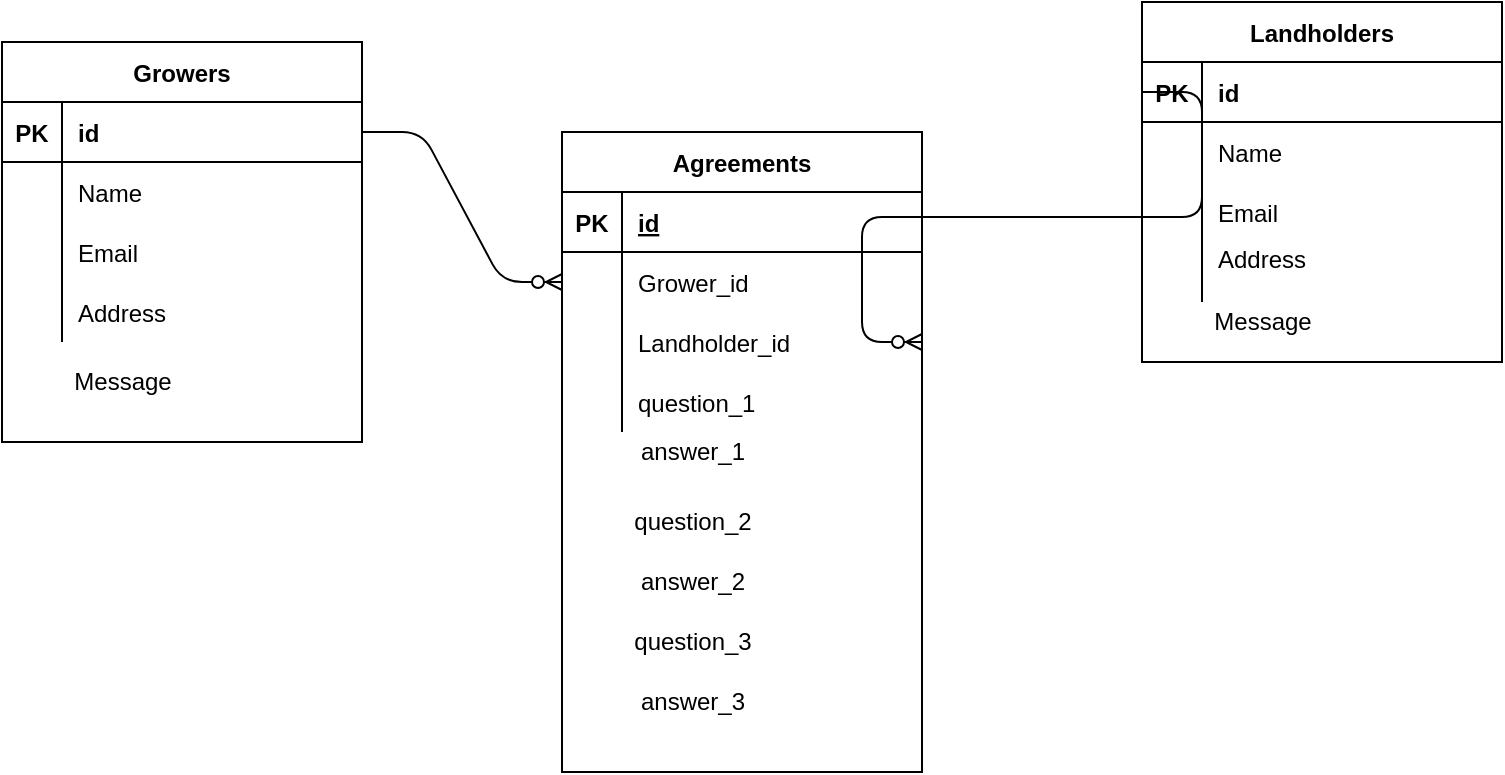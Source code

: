 <mxfile version="13.8.0" type="github">
  <diagram id="qdNgiBCMRz31LOrhPPLP" name="Page-1">
    <mxGraphModel dx="782" dy="469" grid="1" gridSize="10" guides="1" tooltips="1" connect="1" arrows="1" fold="1" page="1" pageScale="1" pageWidth="850" pageHeight="1100" math="0" shadow="0">
      <root>
        <mxCell id="0" />
        <mxCell id="1" parent="0" />
        <mxCell id="hEXWpXsc2f7pSJOhuXss-27" value="Message" style="text;html=1;align=center;verticalAlign=middle;resizable=0;points=[];autosize=1;" parent="1" vertex="1">
          <mxGeometry x="670" y="190" width="60" height="20" as="geometry" />
        </mxCell>
        <mxCell id="hEXWpXsc2f7pSJOhuXss-28" value="Message" style="text;html=1;align=center;verticalAlign=middle;resizable=0;points=[];autosize=1;" parent="1" vertex="1">
          <mxGeometry x="100" y="220" width="60" height="20" as="geometry" />
        </mxCell>
        <mxCell id="hEXWpXsc2f7pSJOhuXss-1" value="Landholders" style="shape=table;startSize=30;container=1;collapsible=1;childLayout=tableLayout;fixedRows=1;rowLines=0;fontStyle=1;align=center;resizeLast=1;" parent="1" vertex="1">
          <mxGeometry x="640" y="40" width="180" height="180" as="geometry" />
        </mxCell>
        <mxCell id="hEXWpXsc2f7pSJOhuXss-2" value="" style="shape=partialRectangle;collapsible=0;dropTarget=0;pointerEvents=0;fillColor=none;top=0;left=0;bottom=1;right=0;points=[[0,0.5],[1,0.5]];portConstraint=eastwest;" parent="hEXWpXsc2f7pSJOhuXss-1" vertex="1">
          <mxGeometry y="30" width="180" height="30" as="geometry" />
        </mxCell>
        <mxCell id="hEXWpXsc2f7pSJOhuXss-3" value="PK" style="shape=partialRectangle;connectable=0;fillColor=none;top=0;left=0;bottom=0;right=0;fontStyle=1;overflow=hidden;" parent="hEXWpXsc2f7pSJOhuXss-2" vertex="1">
          <mxGeometry width="30" height="30" as="geometry" />
        </mxCell>
        <mxCell id="hEXWpXsc2f7pSJOhuXss-4" value="id" style="shape=partialRectangle;connectable=0;fillColor=none;top=0;left=0;bottom=0;right=0;align=left;spacingLeft=6;fontStyle=1;overflow=hidden;" parent="hEXWpXsc2f7pSJOhuXss-2" vertex="1">
          <mxGeometry x="30" width="150" height="30" as="geometry" />
        </mxCell>
        <mxCell id="hEXWpXsc2f7pSJOhuXss-5" value="" style="shape=partialRectangle;collapsible=0;dropTarget=0;pointerEvents=0;fillColor=none;top=0;left=0;bottom=0;right=0;points=[[0,0.5],[1,0.5]];portConstraint=eastwest;" parent="hEXWpXsc2f7pSJOhuXss-1" vertex="1">
          <mxGeometry y="60" width="180" height="30" as="geometry" />
        </mxCell>
        <mxCell id="hEXWpXsc2f7pSJOhuXss-6" value="" style="shape=partialRectangle;connectable=0;fillColor=none;top=0;left=0;bottom=0;right=0;editable=1;overflow=hidden;" parent="hEXWpXsc2f7pSJOhuXss-5" vertex="1">
          <mxGeometry width="30" height="30" as="geometry" />
        </mxCell>
        <mxCell id="hEXWpXsc2f7pSJOhuXss-7" value="Name" style="shape=partialRectangle;connectable=0;fillColor=none;top=0;left=0;bottom=0;right=0;align=left;spacingLeft=6;overflow=hidden;" parent="hEXWpXsc2f7pSJOhuXss-5" vertex="1">
          <mxGeometry x="30" width="150" height="30" as="geometry" />
        </mxCell>
        <mxCell id="hEXWpXsc2f7pSJOhuXss-8" value="" style="shape=partialRectangle;collapsible=0;dropTarget=0;pointerEvents=0;fillColor=none;top=0;left=0;bottom=0;right=0;points=[[0,0.5],[1,0.5]];portConstraint=eastwest;" parent="hEXWpXsc2f7pSJOhuXss-1" vertex="1">
          <mxGeometry y="90" width="180" height="30" as="geometry" />
        </mxCell>
        <mxCell id="hEXWpXsc2f7pSJOhuXss-9" value="" style="shape=partialRectangle;connectable=0;fillColor=none;top=0;left=0;bottom=0;right=0;editable=1;overflow=hidden;" parent="hEXWpXsc2f7pSJOhuXss-8" vertex="1">
          <mxGeometry width="30" height="30" as="geometry" />
        </mxCell>
        <mxCell id="hEXWpXsc2f7pSJOhuXss-10" value="Email" style="shape=partialRectangle;connectable=0;fillColor=none;top=0;left=0;bottom=0;right=0;align=left;spacingLeft=6;overflow=hidden;" parent="hEXWpXsc2f7pSJOhuXss-8" vertex="1">
          <mxGeometry x="30" width="150" height="30" as="geometry" />
        </mxCell>
        <mxCell id="hEXWpXsc2f7pSJOhuXss-11" value="" style="shape=partialRectangle;collapsible=0;dropTarget=0;pointerEvents=0;fillColor=none;top=0;left=0;bottom=0;right=0;points=[[0,0.5],[1,0.5]];portConstraint=eastwest;" parent="hEXWpXsc2f7pSJOhuXss-1" vertex="1">
          <mxGeometry y="120" width="180" height="30" as="geometry" />
        </mxCell>
        <mxCell id="hEXWpXsc2f7pSJOhuXss-12" value="" style="shape=partialRectangle;connectable=0;fillColor=none;top=0;left=0;bottom=0;right=0;editable=1;overflow=hidden;" parent="hEXWpXsc2f7pSJOhuXss-11" vertex="1">
          <mxGeometry width="30" height="30" as="geometry" />
        </mxCell>
        <mxCell id="hEXWpXsc2f7pSJOhuXss-13" value="Address&#xa;" style="shape=partialRectangle;connectable=0;fillColor=none;top=0;left=0;bottom=0;right=0;align=left;spacingLeft=6;overflow=hidden;" parent="hEXWpXsc2f7pSJOhuXss-11" vertex="1">
          <mxGeometry x="30" width="150" height="30" as="geometry" />
        </mxCell>
        <mxCell id="hEXWpXsc2f7pSJOhuXss-14" value="Growers" style="shape=table;startSize=30;container=1;collapsible=1;childLayout=tableLayout;fixedRows=1;rowLines=0;fontStyle=1;align=center;resizeLast=1;" parent="1" vertex="1">
          <mxGeometry x="70" y="60" width="180" height="200" as="geometry" />
        </mxCell>
        <mxCell id="hEXWpXsc2f7pSJOhuXss-15" value="" style="shape=partialRectangle;collapsible=0;dropTarget=0;pointerEvents=0;fillColor=none;top=0;left=0;bottom=1;right=0;points=[[0,0.5],[1,0.5]];portConstraint=eastwest;" parent="hEXWpXsc2f7pSJOhuXss-14" vertex="1">
          <mxGeometry y="30" width="180" height="30" as="geometry" />
        </mxCell>
        <mxCell id="hEXWpXsc2f7pSJOhuXss-16" value="PK" style="shape=partialRectangle;connectable=0;fillColor=none;top=0;left=0;bottom=0;right=0;fontStyle=1;overflow=hidden;" parent="hEXWpXsc2f7pSJOhuXss-15" vertex="1">
          <mxGeometry width="30" height="30" as="geometry" />
        </mxCell>
        <mxCell id="hEXWpXsc2f7pSJOhuXss-17" value="id" style="shape=partialRectangle;connectable=0;fillColor=none;top=0;left=0;bottom=0;right=0;align=left;spacingLeft=6;fontStyle=1;overflow=hidden;" parent="hEXWpXsc2f7pSJOhuXss-15" vertex="1">
          <mxGeometry x="30" width="150" height="30" as="geometry" />
        </mxCell>
        <mxCell id="hEXWpXsc2f7pSJOhuXss-18" value="" style="shape=partialRectangle;collapsible=0;dropTarget=0;pointerEvents=0;fillColor=none;top=0;left=0;bottom=0;right=0;points=[[0,0.5],[1,0.5]];portConstraint=eastwest;" parent="hEXWpXsc2f7pSJOhuXss-14" vertex="1">
          <mxGeometry y="60" width="180" height="30" as="geometry" />
        </mxCell>
        <mxCell id="hEXWpXsc2f7pSJOhuXss-19" value="" style="shape=partialRectangle;connectable=0;fillColor=none;top=0;left=0;bottom=0;right=0;editable=1;overflow=hidden;" parent="hEXWpXsc2f7pSJOhuXss-18" vertex="1">
          <mxGeometry width="30" height="30" as="geometry" />
        </mxCell>
        <mxCell id="hEXWpXsc2f7pSJOhuXss-20" value="Name" style="shape=partialRectangle;connectable=0;fillColor=none;top=0;left=0;bottom=0;right=0;align=left;spacingLeft=6;overflow=hidden;" parent="hEXWpXsc2f7pSJOhuXss-18" vertex="1">
          <mxGeometry x="30" width="150" height="30" as="geometry" />
        </mxCell>
        <mxCell id="hEXWpXsc2f7pSJOhuXss-21" value="" style="shape=partialRectangle;collapsible=0;dropTarget=0;pointerEvents=0;fillColor=none;top=0;left=0;bottom=0;right=0;points=[[0,0.5],[1,0.5]];portConstraint=eastwest;" parent="hEXWpXsc2f7pSJOhuXss-14" vertex="1">
          <mxGeometry y="90" width="180" height="30" as="geometry" />
        </mxCell>
        <mxCell id="hEXWpXsc2f7pSJOhuXss-22" value="" style="shape=partialRectangle;connectable=0;fillColor=none;top=0;left=0;bottom=0;right=0;editable=1;overflow=hidden;" parent="hEXWpXsc2f7pSJOhuXss-21" vertex="1">
          <mxGeometry width="30" height="30" as="geometry" />
        </mxCell>
        <mxCell id="hEXWpXsc2f7pSJOhuXss-23" value="Email" style="shape=partialRectangle;connectable=0;fillColor=none;top=0;left=0;bottom=0;right=0;align=left;spacingLeft=6;overflow=hidden;" parent="hEXWpXsc2f7pSJOhuXss-21" vertex="1">
          <mxGeometry x="30" width="150" height="30" as="geometry" />
        </mxCell>
        <mxCell id="hEXWpXsc2f7pSJOhuXss-24" value="" style="shape=partialRectangle;collapsible=0;dropTarget=0;pointerEvents=0;fillColor=none;top=0;left=0;bottom=0;right=0;points=[[0,0.5],[1,0.5]];portConstraint=eastwest;" parent="hEXWpXsc2f7pSJOhuXss-14" vertex="1">
          <mxGeometry y="120" width="180" height="30" as="geometry" />
        </mxCell>
        <mxCell id="hEXWpXsc2f7pSJOhuXss-25" value="" style="shape=partialRectangle;connectable=0;fillColor=none;top=0;left=0;bottom=0;right=0;editable=1;overflow=hidden;" parent="hEXWpXsc2f7pSJOhuXss-24" vertex="1">
          <mxGeometry width="30" height="30" as="geometry" />
        </mxCell>
        <mxCell id="hEXWpXsc2f7pSJOhuXss-26" value="Address" style="shape=partialRectangle;connectable=0;fillColor=none;top=0;left=0;bottom=0;right=0;align=left;spacingLeft=6;overflow=hidden;" parent="hEXWpXsc2f7pSJOhuXss-24" vertex="1">
          <mxGeometry x="30" width="150" height="30" as="geometry" />
        </mxCell>
        <mxCell id="hEXWpXsc2f7pSJOhuXss-63" value="answer_1" style="text;html=1;align=center;verticalAlign=middle;resizable=0;points=[];autosize=1;" parent="1" vertex="1">
          <mxGeometry x="380" y="255" width="70" height="20" as="geometry" />
        </mxCell>
        <mxCell id="hEXWpXsc2f7pSJOhuXss-77" value="question_2" style="text;html=1;align=center;verticalAlign=middle;resizable=0;points=[];autosize=1;" parent="1" vertex="1">
          <mxGeometry x="380" y="290" width="70" height="20" as="geometry" />
        </mxCell>
        <mxCell id="hEXWpXsc2f7pSJOhuXss-78" value="answer_2" style="text;html=1;align=center;verticalAlign=middle;resizable=0;points=[];autosize=1;" parent="1" vertex="1">
          <mxGeometry x="380" y="320" width="70" height="20" as="geometry" />
        </mxCell>
        <mxCell id="hEXWpXsc2f7pSJOhuXss-79" value="question_3" style="text;html=1;align=center;verticalAlign=middle;resizable=0;points=[];autosize=1;" parent="1" vertex="1">
          <mxGeometry x="380" y="350" width="70" height="20" as="geometry" />
        </mxCell>
        <mxCell id="hEXWpXsc2f7pSJOhuXss-80" value="answer_3" style="text;html=1;align=center;verticalAlign=middle;resizable=0;points=[];autosize=1;" parent="1" vertex="1">
          <mxGeometry x="380" y="380" width="70" height="20" as="geometry" />
        </mxCell>
        <mxCell id="hEXWpXsc2f7pSJOhuXss-81" value="" style="edgeStyle=entityRelationEdgeStyle;fontSize=12;html=1;endArrow=ERzeroToMany;endFill=1;exitX=1;exitY=0.5;exitDx=0;exitDy=0;" parent="1" source="hEXWpXsc2f7pSJOhuXss-15" edge="1">
          <mxGeometry width="100" height="100" relative="1" as="geometry">
            <mxPoint x="250" y="280" as="sourcePoint" />
            <mxPoint x="350" y="180" as="targetPoint" />
          </mxGeometry>
        </mxCell>
        <mxCell id="hEXWpXsc2f7pSJOhuXss-35" value="Agreements" style="shape=table;startSize=30;container=1;collapsible=1;childLayout=tableLayout;fixedRows=1;rowLines=0;fontStyle=1;align=center;resizeLast=1;" parent="1" vertex="1">
          <mxGeometry x="350" y="105" width="180" height="320" as="geometry" />
        </mxCell>
        <mxCell id="hEXWpXsc2f7pSJOhuXss-36" value="" style="shape=partialRectangle;collapsible=0;dropTarget=0;pointerEvents=0;fillColor=none;top=0;left=0;bottom=1;right=0;points=[[0,0.5],[1,0.5]];portConstraint=eastwest;" parent="hEXWpXsc2f7pSJOhuXss-35" vertex="1">
          <mxGeometry y="30" width="180" height="30" as="geometry" />
        </mxCell>
        <mxCell id="hEXWpXsc2f7pSJOhuXss-37" value="PK" style="shape=partialRectangle;connectable=0;fillColor=none;top=0;left=0;bottom=0;right=0;fontStyle=1;overflow=hidden;" parent="hEXWpXsc2f7pSJOhuXss-36" vertex="1">
          <mxGeometry width="30" height="30" as="geometry" />
        </mxCell>
        <mxCell id="hEXWpXsc2f7pSJOhuXss-38" value="id" style="shape=partialRectangle;connectable=0;fillColor=none;top=0;left=0;bottom=0;right=0;align=left;spacingLeft=6;fontStyle=5;overflow=hidden;" parent="hEXWpXsc2f7pSJOhuXss-36" vertex="1">
          <mxGeometry x="30" width="150" height="30" as="geometry" />
        </mxCell>
        <mxCell id="hEXWpXsc2f7pSJOhuXss-39" value="" style="shape=partialRectangle;collapsible=0;dropTarget=0;pointerEvents=0;fillColor=none;top=0;left=0;bottom=0;right=0;points=[[0,0.5],[1,0.5]];portConstraint=eastwest;" parent="hEXWpXsc2f7pSJOhuXss-35" vertex="1">
          <mxGeometry y="60" width="180" height="30" as="geometry" />
        </mxCell>
        <mxCell id="hEXWpXsc2f7pSJOhuXss-40" value="" style="shape=partialRectangle;connectable=0;fillColor=none;top=0;left=0;bottom=0;right=0;editable=1;overflow=hidden;" parent="hEXWpXsc2f7pSJOhuXss-39" vertex="1">
          <mxGeometry width="30" height="30" as="geometry" />
        </mxCell>
        <mxCell id="hEXWpXsc2f7pSJOhuXss-41" value="Grower_id" style="shape=partialRectangle;connectable=0;fillColor=none;top=0;left=0;bottom=0;right=0;align=left;spacingLeft=6;overflow=hidden;" parent="hEXWpXsc2f7pSJOhuXss-39" vertex="1">
          <mxGeometry x="30" width="150" height="30" as="geometry" />
        </mxCell>
        <mxCell id="hEXWpXsc2f7pSJOhuXss-42" value="" style="shape=partialRectangle;collapsible=0;dropTarget=0;pointerEvents=0;fillColor=none;top=0;left=0;bottom=0;right=0;points=[[0,0.5],[1,0.5]];portConstraint=eastwest;" parent="hEXWpXsc2f7pSJOhuXss-35" vertex="1">
          <mxGeometry y="90" width="180" height="30" as="geometry" />
        </mxCell>
        <mxCell id="hEXWpXsc2f7pSJOhuXss-43" value="" style="shape=partialRectangle;connectable=0;fillColor=none;top=0;left=0;bottom=0;right=0;editable=1;overflow=hidden;" parent="hEXWpXsc2f7pSJOhuXss-42" vertex="1">
          <mxGeometry width="30" height="30" as="geometry" />
        </mxCell>
        <mxCell id="hEXWpXsc2f7pSJOhuXss-44" value="Landholder_id" style="shape=partialRectangle;connectable=0;fillColor=none;top=0;left=0;bottom=0;right=0;align=left;spacingLeft=6;overflow=hidden;" parent="hEXWpXsc2f7pSJOhuXss-42" vertex="1">
          <mxGeometry x="30" width="150" height="30" as="geometry" />
        </mxCell>
        <mxCell id="hEXWpXsc2f7pSJOhuXss-45" value="" style="shape=partialRectangle;collapsible=0;dropTarget=0;pointerEvents=0;fillColor=none;top=0;left=0;bottom=0;right=0;points=[[0,0.5],[1,0.5]];portConstraint=eastwest;" parent="hEXWpXsc2f7pSJOhuXss-35" vertex="1">
          <mxGeometry y="120" width="180" height="30" as="geometry" />
        </mxCell>
        <mxCell id="hEXWpXsc2f7pSJOhuXss-46" value="" style="shape=partialRectangle;connectable=0;fillColor=none;top=0;left=0;bottom=0;right=0;editable=1;overflow=hidden;" parent="hEXWpXsc2f7pSJOhuXss-45" vertex="1">
          <mxGeometry width="30" height="30" as="geometry" />
        </mxCell>
        <mxCell id="hEXWpXsc2f7pSJOhuXss-47" value="question_1" style="shape=partialRectangle;connectable=0;fillColor=none;top=0;left=0;bottom=0;right=0;align=left;spacingLeft=6;overflow=hidden;" parent="hEXWpXsc2f7pSJOhuXss-45" vertex="1">
          <mxGeometry x="30" width="150" height="30" as="geometry" />
        </mxCell>
        <mxCell id="VCNYMv7ru9JvBEUB5pd6-1" value="" style="edgeStyle=entityRelationEdgeStyle;fontSize=12;html=1;endArrow=ERzeroToMany;endFill=1;exitX=0;exitY=0.5;exitDx=0;exitDy=0;" edge="1" parent="1" source="hEXWpXsc2f7pSJOhuXss-2">
          <mxGeometry width="100" height="100" relative="1" as="geometry">
            <mxPoint x="430" y="310" as="sourcePoint" />
            <mxPoint x="530" y="210" as="targetPoint" />
          </mxGeometry>
        </mxCell>
      </root>
    </mxGraphModel>
  </diagram>
</mxfile>
